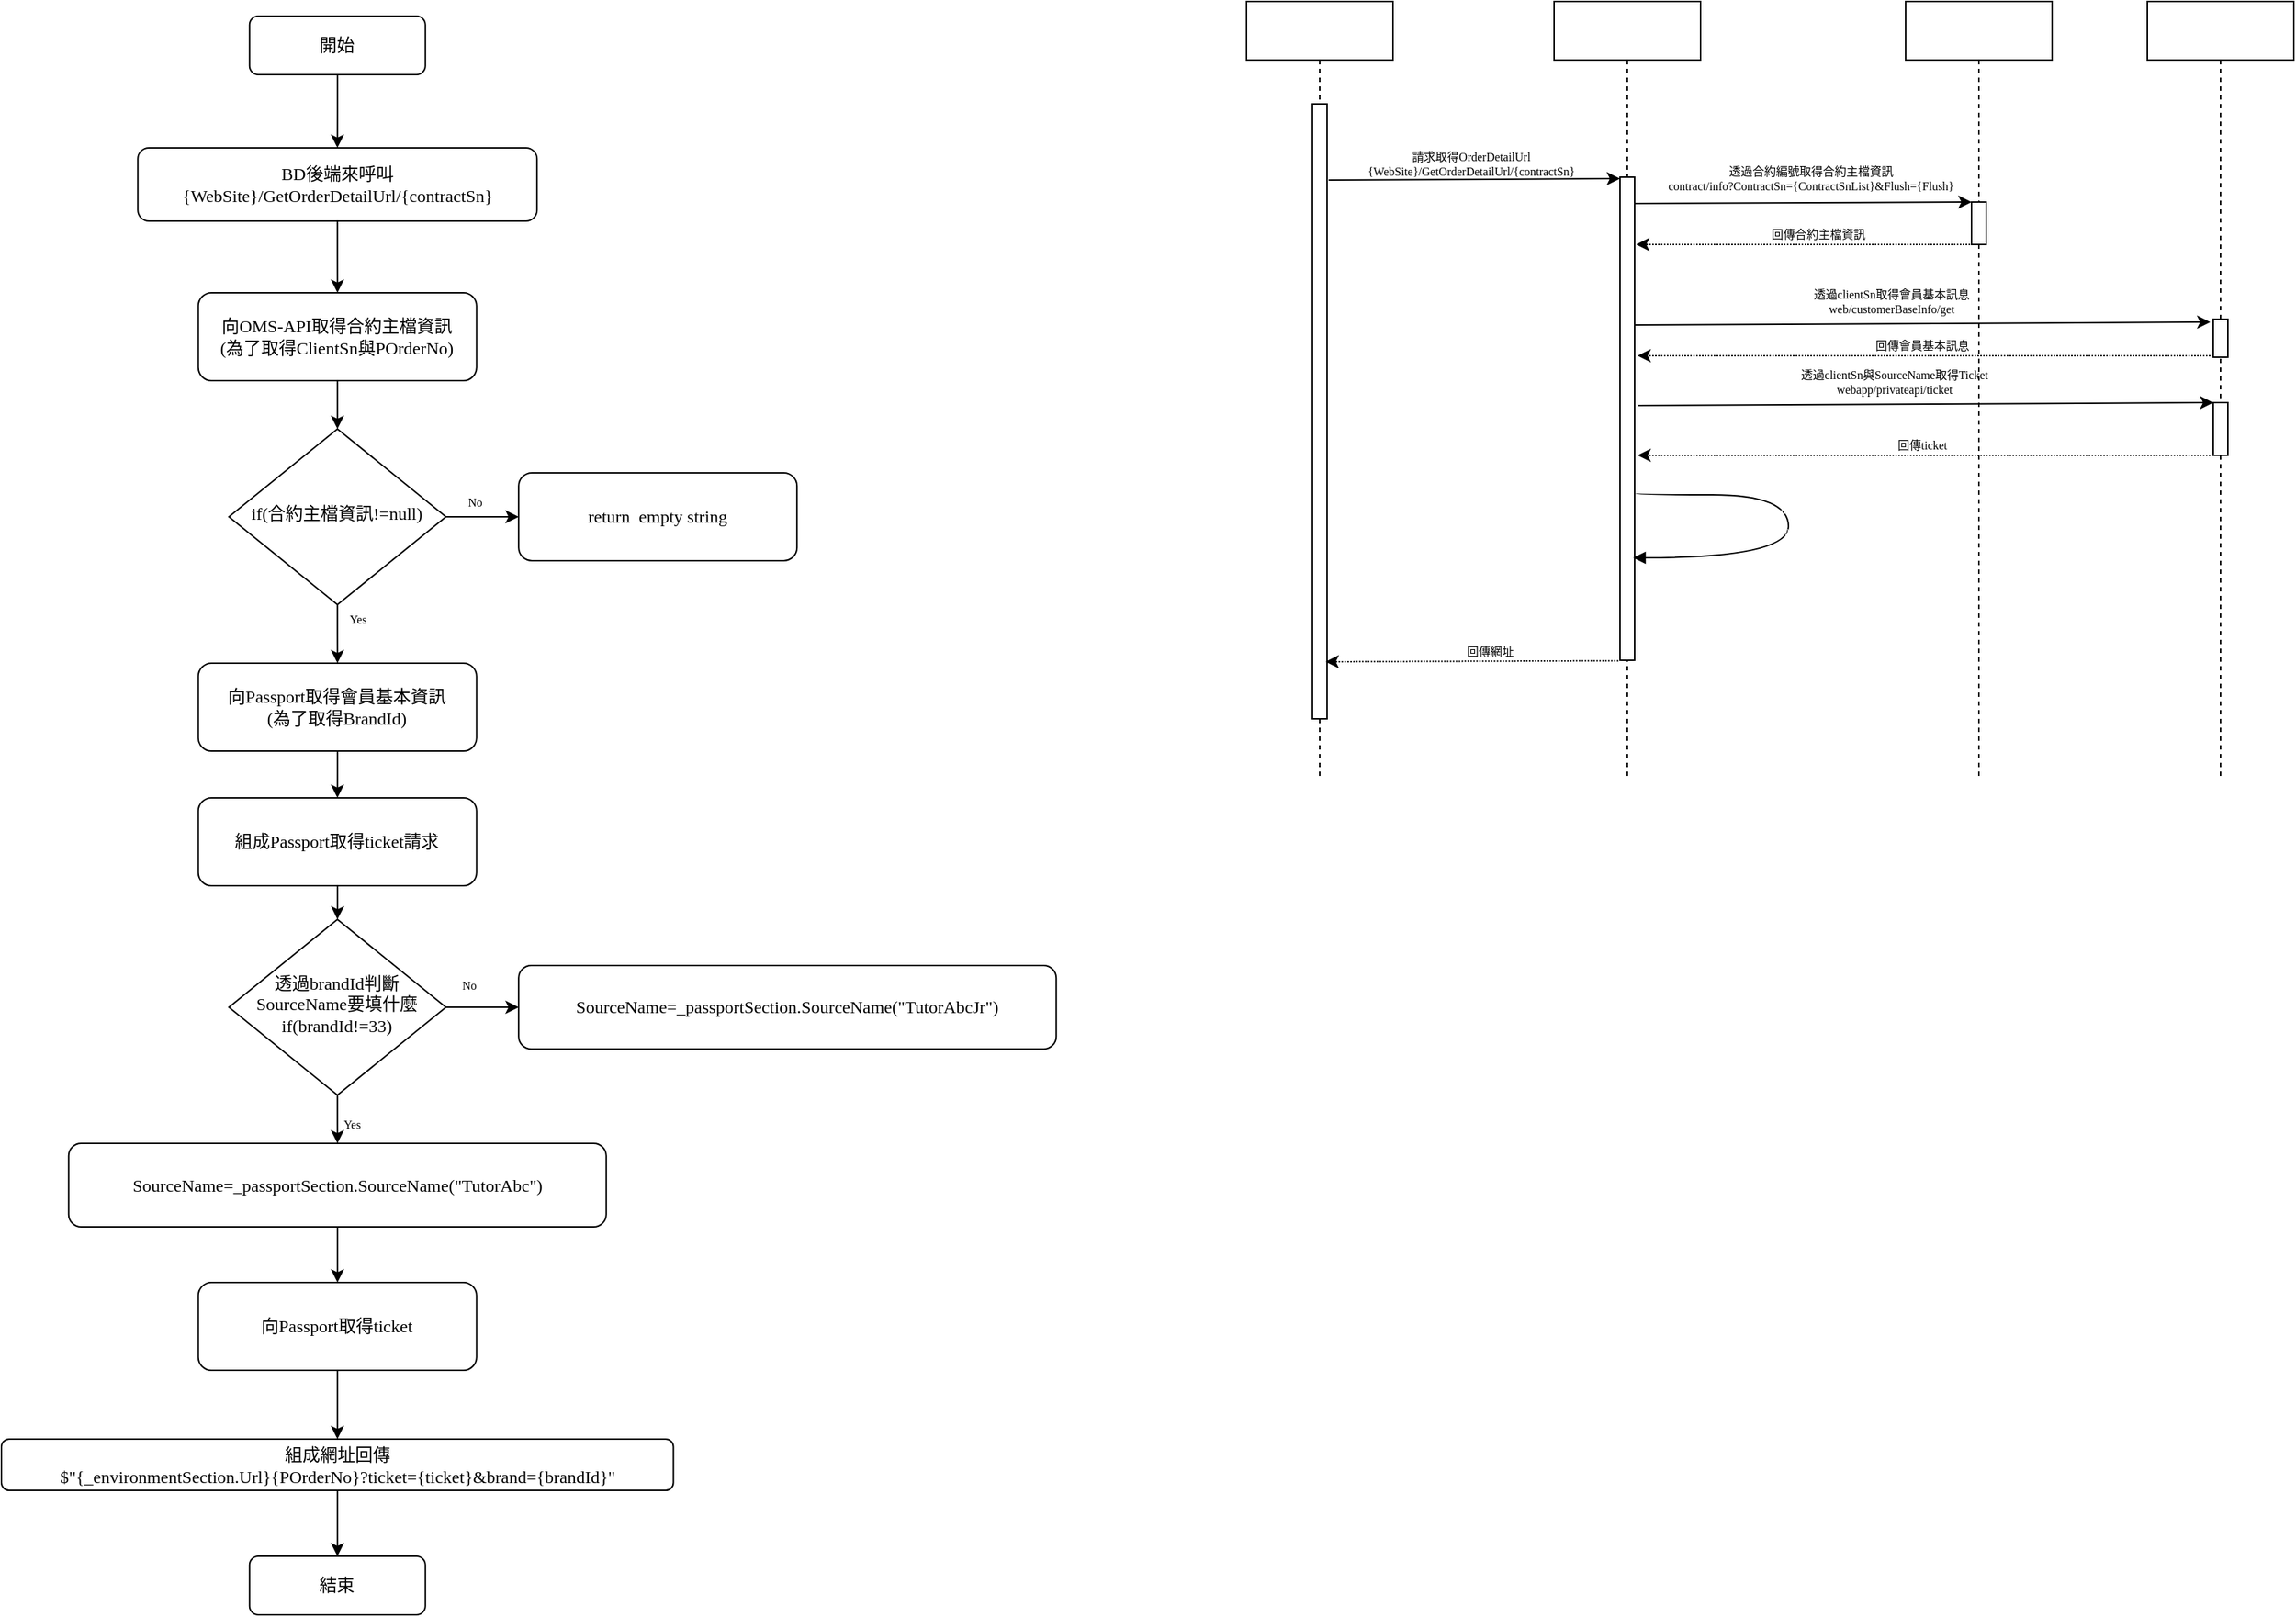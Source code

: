 <mxfile version="17.2.4" type="device"><diagram id="C5RBs43oDa-KdzZeNtuy" name="Page-1"><mxGraphModel dx="1929" dy="861" grid="1" gridSize="10" guides="1" tooltips="1" connect="1" arrows="1" fold="1" page="1" pageScale="1" pageWidth="827" pageHeight="1169" math="0" shadow="0"><root><mxCell id="WIyWlLk6GJQsqaUBKTNV-0"/><mxCell id="WIyWlLk6GJQsqaUBKTNV-1" parent="WIyWlLk6GJQsqaUBKTNV-0"/><mxCell id="IDW7PotZFiB3usCb24fu-71" value="" style="edgeStyle=orthogonalEdgeStyle;rounded=0;orthogonalLoop=1;jettySize=auto;html=1;labelBackgroundColor=none;fontFamily=Comic Sans MS;fontSize=8;" parent="WIyWlLk6GJQsqaUBKTNV-1" source="WIyWlLk6GJQsqaUBKTNV-3" target="WIyWlLk6GJQsqaUBKTNV-7" edge="1"><mxGeometry relative="1" as="geometry"/></mxCell><mxCell id="WIyWlLk6GJQsqaUBKTNV-3" value="開始&lt;br&gt;" style="rounded=1;whiteSpace=wrap;html=1;fontSize=12;glass=0;strokeWidth=1;shadow=0;fontFamily=Comic Sans MS;" parent="WIyWlLk6GJQsqaUBKTNV-1" vertex="1"><mxGeometry x="-620.63" y="50" width="120" height="40" as="geometry"/></mxCell><mxCell id="IDW7PotZFiB3usCb24fu-2" value="" style="edgeStyle=orthogonalEdgeStyle;rounded=0;orthogonalLoop=1;jettySize=auto;html=1;fontFamily=Comic Sans MS;" parent="WIyWlLk6GJQsqaUBKTNV-1" source="WIyWlLk6GJQsqaUBKTNV-7" target="IDW7PotZFiB3usCb24fu-1" edge="1"><mxGeometry relative="1" as="geometry"/></mxCell><mxCell id="WIyWlLk6GJQsqaUBKTNV-7" value="BD後端來呼叫&lt;br&gt;{WebSite}/GetOrderDetailUrl/{contractSn}" style="rounded=1;whiteSpace=wrap;html=1;fontSize=12;glass=0;strokeWidth=1;shadow=0;fontFamily=Comic Sans MS;" parent="WIyWlLk6GJQsqaUBKTNV-1" vertex="1"><mxGeometry x="-696.88" y="140" width="272.5" height="50" as="geometry"/></mxCell><mxCell id="IDW7PotZFiB3usCb24fu-41" value="Yes" style="edgeStyle=orthogonalEdgeStyle;rounded=0;orthogonalLoop=1;jettySize=auto;html=1;labelBackgroundColor=none;fontFamily=Comic Sans MS;fontSize=8;" parent="WIyWlLk6GJQsqaUBKTNV-1" source="WIyWlLk6GJQsqaUBKTNV-10" target="IDW7PotZFiB3usCb24fu-39" edge="1"><mxGeometry x="-0.5" y="14" relative="1" as="geometry"><mxPoint as="offset"/></mxGeometry></mxCell><mxCell id="IDW7PotZFiB3usCb24fu-43" value="No" style="edgeStyle=orthogonalEdgeStyle;rounded=0;orthogonalLoop=1;jettySize=auto;html=1;labelBackgroundColor=none;fontFamily=Comic Sans MS;fontSize=8;" parent="WIyWlLk6GJQsqaUBKTNV-1" source="WIyWlLk6GJQsqaUBKTNV-10" target="IDW7PotZFiB3usCb24fu-42" edge="1"><mxGeometry x="-0.208" y="10" relative="1" as="geometry"><mxPoint as="offset"/></mxGeometry></mxCell><mxCell id="WIyWlLk6GJQsqaUBKTNV-10" value="if(合約主檔資訊!=null)" style="rhombus;whiteSpace=wrap;html=1;shadow=0;fontFamily=Comic Sans MS;fontSize=12;align=center;strokeWidth=1;spacing=6;spacingTop=-4;" parent="WIyWlLk6GJQsqaUBKTNV-1" vertex="1"><mxGeometry x="-634.69" y="332" width="148.13" height="120" as="geometry"/></mxCell><mxCell id="IDW7PotZFiB3usCb24fu-1" value="向OMS-API取得合約主檔資訊&lt;br&gt;(為了取得ClientSn與POrderNo)" style="rounded=1;whiteSpace=wrap;html=1;fontSize=12;glass=0;strokeWidth=1;shadow=0;fontFamily=Comic Sans MS;" parent="WIyWlLk6GJQsqaUBKTNV-1" vertex="1"><mxGeometry x="-655.63" y="239" width="190" height="60" as="geometry"/></mxCell><mxCell id="IDW7PotZFiB3usCb24fu-3" value="BD後端" style="shape=umlLifeline;perimeter=lifelinePerimeter;container=1;collapsible=0;recursiveResize=0;rounded=0;shadow=0;strokeWidth=1;fontFamily=Comic Sans MS;fontColor=#FFFFFF;" parent="WIyWlLk6GJQsqaUBKTNV-1" vertex="1"><mxGeometry x="60" y="40" width="100" height="530" as="geometry"/></mxCell><mxCell id="IDW7PotZFiB3usCb24fu-4" value="" style="points=[];perimeter=orthogonalPerimeter;rounded=0;shadow=0;strokeWidth=1;fontFamily=Comic Sans MS;fontColor=#FFFFFF;" parent="IDW7PotZFiB3usCb24fu-3" vertex="1"><mxGeometry x="45" y="70" width="10" height="420" as="geometry"/></mxCell><mxCell id="IDW7PotZFiB3usCb24fu-6" value="clientServiceAPIs" style="shape=umlLifeline;perimeter=lifelinePerimeter;container=1;collapsible=0;recursiveResize=0;rounded=0;shadow=0;strokeWidth=1;fontFamily=Comic Sans MS;fontColor=#FFFFFF;" parent="WIyWlLk6GJQsqaUBKTNV-1" vertex="1"><mxGeometry x="270" y="40" width="100" height="530" as="geometry"/></mxCell><mxCell id="IDW7PotZFiB3usCb24fu-7" value="" style="points=[];perimeter=orthogonalPerimeter;rounded=0;shadow=0;strokeWidth=1;fontFamily=Comic Sans MS;fontColor=#FFFFFF;" parent="IDW7PotZFiB3usCb24fu-6" vertex="1"><mxGeometry x="45" y="120" width="10" height="330" as="geometry"/></mxCell><mxCell id="IDW7PotZFiB3usCb24fu-13" value="PassportAPI" style="shape=umlLifeline;perimeter=lifelinePerimeter;container=0;collapsible=0;recursiveResize=0;rounded=0;shadow=0;strokeWidth=1;fontFamily=Comic Sans MS;fontColor=#FFFFFF;" parent="WIyWlLk6GJQsqaUBKTNV-1" vertex="1"><mxGeometry x="675" y="40" width="100" height="530" as="geometry"/></mxCell><mxCell id="IDW7PotZFiB3usCb24fu-15" value="" style="endArrow=classic;html=1;rounded=0;fontFamily=Comic Sans MS;" parent="WIyWlLk6GJQsqaUBKTNV-1" edge="1"><mxGeometry width="50" height="50" relative="1" as="geometry"><mxPoint x="116" y="162" as="sourcePoint"/><mxPoint x="315" y="161" as="targetPoint"/></mxGeometry></mxCell><mxCell id="IDW7PotZFiB3usCb24fu-16" value="&lt;span style=&quot;font-size: 8px&quot;&gt;請求取得OrderDetailUrl&lt;br&gt;{WebSite}/GetOrderDetailUrl/{contractSn}&lt;/span&gt;" style="edgeLabel;html=1;align=center;verticalAlign=middle;resizable=0;points=[];fontFamily=Comic Sans MS;fontSize=8;labelBackgroundColor=none;" parent="IDW7PotZFiB3usCb24fu-15" vertex="1" connectable="0"><mxGeometry x="0.159" y="-1" relative="1" as="geometry"><mxPoint x="-19" y="-12" as="offset"/></mxGeometry></mxCell><mxCell id="IDW7PotZFiB3usCb24fu-18" value="" style="endArrow=classic;html=1;rounded=0;fontFamily=Comic Sans MS;" parent="WIyWlLk6GJQsqaUBKTNV-1" edge="1"><mxGeometry width="50" height="50" relative="1" as="geometry"><mxPoint x="324.997" y="178.0" as="sourcePoint"/><mxPoint x="555" y="177" as="targetPoint"/></mxGeometry></mxCell><mxCell id="IDW7PotZFiB3usCb24fu-19" value="透過合約編號取得合約主檔資訊&lt;br&gt;contract/info?ContractSn={ContractSnList}&amp;amp;Flush={Flush}" style="edgeLabel;html=1;align=center;verticalAlign=middle;resizable=0;points=[];fontFamily=Comic Sans MS;fontSize=8;labelBackgroundColor=none;" parent="IDW7PotZFiB3usCb24fu-18" vertex="1" connectable="0"><mxGeometry x="0.159" y="-1" relative="1" as="geometry"><mxPoint x="-14" y="-18" as="offset"/></mxGeometry></mxCell><mxCell id="IDW7PotZFiB3usCb24fu-14" value="" style="points=[];perimeter=orthogonalPerimeter;rounded=0;shadow=0;strokeWidth=1;fontFamily=Comic Sans MS;fontColor=#FFFFFF;" parent="WIyWlLk6GJQsqaUBKTNV-1" vertex="1"><mxGeometry x="720" y="257" width="10" height="26" as="geometry"/></mxCell><mxCell id="IDW7PotZFiB3usCb24fu-21" value="OMS-API" style="shape=umlLifeline;perimeter=lifelinePerimeter;container=0;collapsible=0;recursiveResize=0;rounded=0;shadow=0;strokeWidth=1;fontFamily=Comic Sans MS;fontColor=#FFFFFF;" parent="WIyWlLk6GJQsqaUBKTNV-1" vertex="1"><mxGeometry x="510" y="40" width="100" height="530" as="geometry"/></mxCell><mxCell id="IDW7PotZFiB3usCb24fu-22" value="" style="points=[];perimeter=orthogonalPerimeter;rounded=0;shadow=0;strokeWidth=1;fontFamily=Comic Sans MS;fontColor=#FFFFFF;" parent="WIyWlLk6GJQsqaUBKTNV-1" vertex="1"><mxGeometry x="555" y="177" width="10" height="29" as="geometry"/></mxCell><mxCell id="IDW7PotZFiB3usCb24fu-23" value="" style="endArrow=classic;html=1;rounded=0;fontFamily=Comic Sans MS;dashed=1;dashPattern=1 1;" parent="WIyWlLk6GJQsqaUBKTNV-1" edge="1"><mxGeometry width="50" height="50" relative="1" as="geometry"><mxPoint x="554" y="206" as="sourcePoint"/><mxPoint x="326" y="206" as="targetPoint"/></mxGeometry></mxCell><mxCell id="IDW7PotZFiB3usCb24fu-24" value="回傳合約主檔資訊" style="edgeLabel;html=1;align=center;verticalAlign=middle;resizable=0;points=[];fontFamily=Comic Sans MS;fontSize=8;labelBackgroundColor=none;" parent="IDW7PotZFiB3usCb24fu-23" vertex="1" connectable="0"><mxGeometry x="0.159" y="-1" relative="1" as="geometry"><mxPoint x="28" y="-6" as="offset"/></mxGeometry></mxCell><mxCell id="IDW7PotZFiB3usCb24fu-25" value="" style="endArrow=classic;html=1;rounded=0;fontFamily=Comic Sans MS;" parent="WIyWlLk6GJQsqaUBKTNV-1" edge="1"><mxGeometry width="50" height="50" relative="1" as="geometry"><mxPoint x="324.997" y="261.0" as="sourcePoint"/><mxPoint x="718" y="259" as="targetPoint"/></mxGeometry></mxCell><mxCell id="IDW7PotZFiB3usCb24fu-26" value="透過clientSn取得會員基本訊息&lt;br&gt;web/customerBaseInfo/get" style="edgeLabel;html=1;align=center;verticalAlign=middle;resizable=0;points=[];fontFamily=Comic Sans MS;fontSize=8;labelBackgroundColor=none;" parent="IDW7PotZFiB3usCb24fu-25" vertex="1" connectable="0"><mxGeometry x="0.159" y="-1" relative="1" as="geometry"><mxPoint x="-53" y="-16" as="offset"/></mxGeometry></mxCell><mxCell id="IDW7PotZFiB3usCb24fu-27" value="" style="endArrow=classic;html=1;rounded=0;fontFamily=Comic Sans MS;dashed=1;dashPattern=1 1;" parent="WIyWlLk6GJQsqaUBKTNV-1" edge="1"><mxGeometry width="50" height="50" relative="1" as="geometry"><mxPoint x="720" y="282" as="sourcePoint"/><mxPoint x="327" y="282" as="targetPoint"/></mxGeometry></mxCell><mxCell id="IDW7PotZFiB3usCb24fu-28" value="回傳會員基本訊息" style="edgeLabel;html=1;align=center;verticalAlign=middle;resizable=0;points=[];fontFamily=Comic Sans MS;fontSize=8;labelBackgroundColor=none;" parent="IDW7PotZFiB3usCb24fu-27" vertex="1" connectable="0"><mxGeometry x="0.159" y="-1" relative="1" as="geometry"><mxPoint x="28" y="-6" as="offset"/></mxGeometry></mxCell><mxCell id="IDW7PotZFiB3usCb24fu-29" value="" style="points=[];perimeter=orthogonalPerimeter;rounded=0;shadow=0;strokeWidth=1;fontFamily=Comic Sans MS;fontColor=#FFFFFF;" parent="WIyWlLk6GJQsqaUBKTNV-1" vertex="1"><mxGeometry x="720" y="314" width="10" height="36" as="geometry"/></mxCell><mxCell id="IDW7PotZFiB3usCb24fu-30" value="" style="endArrow=classic;html=1;rounded=0;fontFamily=Comic Sans MS;" parent="WIyWlLk6GJQsqaUBKTNV-1" edge="1"><mxGeometry width="50" height="50" relative="1" as="geometry"><mxPoint x="326.997" y="316.0" as="sourcePoint"/><mxPoint x="720" y="314" as="targetPoint"/></mxGeometry></mxCell><mxCell id="IDW7PotZFiB3usCb24fu-31" value="透過clientSn與SourceName取得Ticket&lt;br&gt;webapp/privateapi/ticket" style="edgeLabel;html=1;align=center;verticalAlign=middle;resizable=0;points=[];fontFamily=Comic Sans MS;fontSize=8;labelBackgroundColor=none;" parent="IDW7PotZFiB3usCb24fu-30" vertex="1" connectable="0"><mxGeometry x="0.159" y="-1" relative="1" as="geometry"><mxPoint x="-53" y="-16" as="offset"/></mxGeometry></mxCell><mxCell id="IDW7PotZFiB3usCb24fu-32" value="" style="endArrow=classic;html=1;rounded=0;fontFamily=Comic Sans MS;dashed=1;dashPattern=1 1;" parent="WIyWlLk6GJQsqaUBKTNV-1" edge="1"><mxGeometry width="50" height="50" relative="1" as="geometry"><mxPoint x="720" y="350" as="sourcePoint"/><mxPoint x="327" y="350" as="targetPoint"/></mxGeometry></mxCell><mxCell id="IDW7PotZFiB3usCb24fu-33" value="回傳ticket" style="edgeLabel;html=1;align=center;verticalAlign=middle;resizable=0;points=[];fontFamily=Comic Sans MS;fontSize=8;labelBackgroundColor=none;" parent="IDW7PotZFiB3usCb24fu-32" vertex="1" connectable="0"><mxGeometry x="0.159" y="-1" relative="1" as="geometry"><mxPoint x="28" y="-6" as="offset"/></mxGeometry></mxCell><mxCell id="IDW7PotZFiB3usCb24fu-34" value="&lt;span style=&quot;font-size: 6px&quot;&gt;組成clientserviceUI畫面網址&lt;/span&gt;&lt;br&gt;&lt;span style=&quot;font-size: 6px&quot;&gt;$&quot;{clienserviceUIWebSite}{POrderNo}?ticket={ticket}&amp;amp;brand={brandId}&quot;&lt;/span&gt;" style="html=1;verticalAlign=bottom;endArrow=block;labelBackgroundColor=none;fontFamily=Comic Sans MS;fontSize=12;elbow=vertical;edgeStyle=orthogonalEdgeStyle;curved=1;fontColor=#FFFFFF;" parent="WIyWlLk6GJQsqaUBKTNV-1" edge="1"><mxGeometry x="0.086" y="10" relative="1" as="geometry"><mxPoint x="326" y="376" as="sourcePoint"/><mxPoint x="324" y="420" as="targetPoint"/><Array as="points"><mxPoint x="430" y="377"/><mxPoint x="430" y="420"/></Array><mxPoint as="offset"/></mxGeometry></mxCell><mxCell id="IDW7PotZFiB3usCb24fu-35" value="" style="endArrow=classic;html=1;rounded=0;fontFamily=Comic Sans MS;dashed=1;dashPattern=1 1;exitX=-0.114;exitY=1.001;exitDx=0;exitDy=0;exitPerimeter=0;" parent="WIyWlLk6GJQsqaUBKTNV-1" source="IDW7PotZFiB3usCb24fu-7" edge="1"><mxGeometry width="50" height="50" relative="1" as="geometry"><mxPoint x="310" y="491" as="sourcePoint"/><mxPoint x="114" y="491" as="targetPoint"/></mxGeometry></mxCell><mxCell id="IDW7PotZFiB3usCb24fu-36" value="回傳網址" style="edgeLabel;html=1;align=center;verticalAlign=middle;resizable=0;points=[];fontFamily=Comic Sans MS;fontSize=8;labelBackgroundColor=none;" parent="IDW7PotZFiB3usCb24fu-35" vertex="1" connectable="0"><mxGeometry x="0.159" y="-1" relative="1" as="geometry"><mxPoint x="28" y="-6" as="offset"/></mxGeometry></mxCell><mxCell id="IDW7PotZFiB3usCb24fu-38" value="" style="edgeStyle=orthogonalEdgeStyle;rounded=0;orthogonalLoop=1;jettySize=auto;html=1;fontFamily=Comic Sans MS;entryX=0.5;entryY=0;entryDx=0;entryDy=0;exitX=0.5;exitY=1;exitDx=0;exitDy=0;" parent="WIyWlLk6GJQsqaUBKTNV-1" source="IDW7PotZFiB3usCb24fu-1" target="WIyWlLk6GJQsqaUBKTNV-10" edge="1"><mxGeometry relative="1" as="geometry"><mxPoint x="-550.651" y="212" as="sourcePoint"/><mxPoint x="-550.594" y="249" as="targetPoint"/></mxGeometry></mxCell><mxCell id="IDW7PotZFiB3usCb24fu-45" value="" style="edgeStyle=orthogonalEdgeStyle;rounded=0;orthogonalLoop=1;jettySize=auto;html=1;labelBackgroundColor=none;fontFamily=Comic Sans MS;fontSize=8;entryX=0.5;entryY=0;entryDx=0;entryDy=0;" parent="WIyWlLk6GJQsqaUBKTNV-1" source="IDW7PotZFiB3usCb24fu-39" target="IDW7PotZFiB3usCb24fu-49" edge="1"><mxGeometry relative="1" as="geometry"><mxPoint x="-560.88" y="612" as="targetPoint"/></mxGeometry></mxCell><mxCell id="IDW7PotZFiB3usCb24fu-39" value="向Passport取得會員基本資訊&lt;br&gt;(為了取得BrandId)" style="rounded=1;whiteSpace=wrap;html=1;fontSize=12;glass=0;strokeWidth=1;shadow=0;fontFamily=Comic Sans MS;" parent="WIyWlLk6GJQsqaUBKTNV-1" vertex="1"><mxGeometry x="-655.63" y="492" width="190" height="60" as="geometry"/></mxCell><mxCell id="IDW7PotZFiB3usCb24fu-42" value="return&amp;nbsp; empty string" style="rounded=1;whiteSpace=wrap;html=1;fontSize=12;glass=0;strokeWidth=1;shadow=0;fontFamily=Comic Sans MS;" parent="WIyWlLk6GJQsqaUBKTNV-1" vertex="1"><mxGeometry x="-436.88" y="362" width="190" height="60" as="geometry"/></mxCell><mxCell id="IDW7PotZFiB3usCb24fu-67" value="" style="edgeStyle=orthogonalEdgeStyle;rounded=0;orthogonalLoop=1;jettySize=auto;html=1;labelBackgroundColor=none;fontFamily=Comic Sans MS;fontSize=8;" parent="WIyWlLk6GJQsqaUBKTNV-1" source="IDW7PotZFiB3usCb24fu-44" target="IDW7PotZFiB3usCb24fu-46" edge="1"><mxGeometry relative="1" as="geometry"/></mxCell><mxCell id="IDW7PotZFiB3usCb24fu-44" value="向Passport取得ticket" style="rounded=1;whiteSpace=wrap;html=1;fontSize=12;glass=0;strokeWidth=1;shadow=0;fontFamily=Comic Sans MS;" parent="WIyWlLk6GJQsqaUBKTNV-1" vertex="1"><mxGeometry x="-655.63" y="915" width="190" height="60" as="geometry"/></mxCell><mxCell id="IDW7PotZFiB3usCb24fu-68" value="" style="edgeStyle=orthogonalEdgeStyle;rounded=0;orthogonalLoop=1;jettySize=auto;html=1;labelBackgroundColor=none;fontFamily=Comic Sans MS;fontSize=8;" parent="WIyWlLk6GJQsqaUBKTNV-1" source="IDW7PotZFiB3usCb24fu-46" target="IDW7PotZFiB3usCb24fu-48" edge="1"><mxGeometry relative="1" as="geometry"/></mxCell><mxCell id="IDW7PotZFiB3usCb24fu-46" value="組成網址回傳&lt;br&gt;$&quot;{_environmentSection.Url}{POrderNo}?ticket={ticket}&amp;amp;brand={brandId}&quot;" style="rounded=1;whiteSpace=wrap;html=1;fontSize=12;glass=0;strokeWidth=1;shadow=0;fontFamily=Comic Sans MS;" parent="WIyWlLk6GJQsqaUBKTNV-1" vertex="1"><mxGeometry x="-790" y="1022" width="458.75" height="35" as="geometry"/></mxCell><mxCell id="IDW7PotZFiB3usCb24fu-48" value="結束" style="rounded=1;whiteSpace=wrap;html=1;fontSize=12;glass=0;strokeWidth=1;shadow=0;fontFamily=Comic Sans MS;" parent="WIyWlLk6GJQsqaUBKTNV-1" vertex="1"><mxGeometry x="-620.63" y="1102" width="120" height="40" as="geometry"/></mxCell><mxCell id="IDW7PotZFiB3usCb24fu-52" value="" style="edgeStyle=orthogonalEdgeStyle;rounded=0;orthogonalLoop=1;jettySize=auto;html=1;labelBackgroundColor=none;fontFamily=Comic Sans MS;fontSize=8;" parent="WIyWlLk6GJQsqaUBKTNV-1" source="IDW7PotZFiB3usCb24fu-49" target="IDW7PotZFiB3usCb24fu-50" edge="1"><mxGeometry relative="1" as="geometry"/></mxCell><mxCell id="IDW7PotZFiB3usCb24fu-49" value="組成Passport取得ticket請求" style="rounded=1;whiteSpace=wrap;html=1;fontSize=12;glass=0;strokeWidth=1;shadow=0;fontFamily=Comic Sans MS;" parent="WIyWlLk6GJQsqaUBKTNV-1" vertex="1"><mxGeometry x="-655.63" y="584" width="190" height="60" as="geometry"/></mxCell><mxCell id="IDW7PotZFiB3usCb24fu-54" value="" style="edgeStyle=orthogonalEdgeStyle;rounded=0;orthogonalLoop=1;jettySize=auto;html=1;labelBackgroundColor=none;fontFamily=Comic Sans MS;fontSize=8;" parent="WIyWlLk6GJQsqaUBKTNV-1" source="IDW7PotZFiB3usCb24fu-50" target="IDW7PotZFiB3usCb24fu-53" edge="1"><mxGeometry relative="1" as="geometry"/></mxCell><mxCell id="IDW7PotZFiB3usCb24fu-57" value="No" style="edgeLabel;html=1;align=center;verticalAlign=middle;resizable=0;points=[];fontSize=8;fontFamily=Comic Sans MS;" parent="IDW7PotZFiB3usCb24fu-54" vertex="1" connectable="0"><mxGeometry x="0.175" y="1" relative="1" as="geometry"><mxPoint x="-14" y="-14" as="offset"/></mxGeometry></mxCell><mxCell id="IDW7PotZFiB3usCb24fu-56" value="Yes" style="edgeStyle=orthogonalEdgeStyle;rounded=0;orthogonalLoop=1;jettySize=auto;html=1;labelBackgroundColor=none;fontFamily=Comic Sans MS;fontSize=8;" parent="WIyWlLk6GJQsqaUBKTNV-1" source="IDW7PotZFiB3usCb24fu-50" target="IDW7PotZFiB3usCb24fu-55" edge="1"><mxGeometry x="0.216" y="14" relative="1" as="geometry"><mxPoint x="-4" as="offset"/></mxGeometry></mxCell><mxCell id="IDW7PotZFiB3usCb24fu-50" value="透過brandId判斷SourceName要填什麼&lt;br&gt;if(brandId!=33)" style="rhombus;whiteSpace=wrap;html=1;shadow=0;fontFamily=Comic Sans MS;fontSize=12;align=center;strokeWidth=1;spacing=6;spacingTop=-4;" parent="WIyWlLk6GJQsqaUBKTNV-1" vertex="1"><mxGeometry x="-634.69" y="667" width="148.13" height="120" as="geometry"/></mxCell><mxCell id="IDW7PotZFiB3usCb24fu-53" value="SourceName=_passportSection.SourceName(&quot;TutorAbcJr&quot;)" style="rounded=1;whiteSpace=wrap;html=1;fontSize=12;glass=0;strokeWidth=1;shadow=0;fontFamily=Comic Sans MS;" parent="WIyWlLk6GJQsqaUBKTNV-1" vertex="1"><mxGeometry x="-436.88" y="698.5" width="367" height="57" as="geometry"/></mxCell><mxCell id="IDW7PotZFiB3usCb24fu-63" value="" style="edgeStyle=orthogonalEdgeStyle;rounded=0;orthogonalLoop=1;jettySize=auto;html=1;labelBackgroundColor=none;fontFamily=Comic Sans MS;fontSize=8;" parent="WIyWlLk6GJQsqaUBKTNV-1" source="IDW7PotZFiB3usCb24fu-55" target="IDW7PotZFiB3usCb24fu-44" edge="1"><mxGeometry relative="1" as="geometry"/></mxCell><mxCell id="IDW7PotZFiB3usCb24fu-55" value="SourceName=_passportSection.SourceName(&quot;TutorAbc&quot;)" style="rounded=1;whiteSpace=wrap;html=1;fontSize=12;glass=0;strokeWidth=1;shadow=0;fontFamily=Comic Sans MS;" parent="WIyWlLk6GJQsqaUBKTNV-1" vertex="1"><mxGeometry x="-744.13" y="820" width="367" height="57" as="geometry"/></mxCell></root></mxGraphModel></diagram></mxfile>